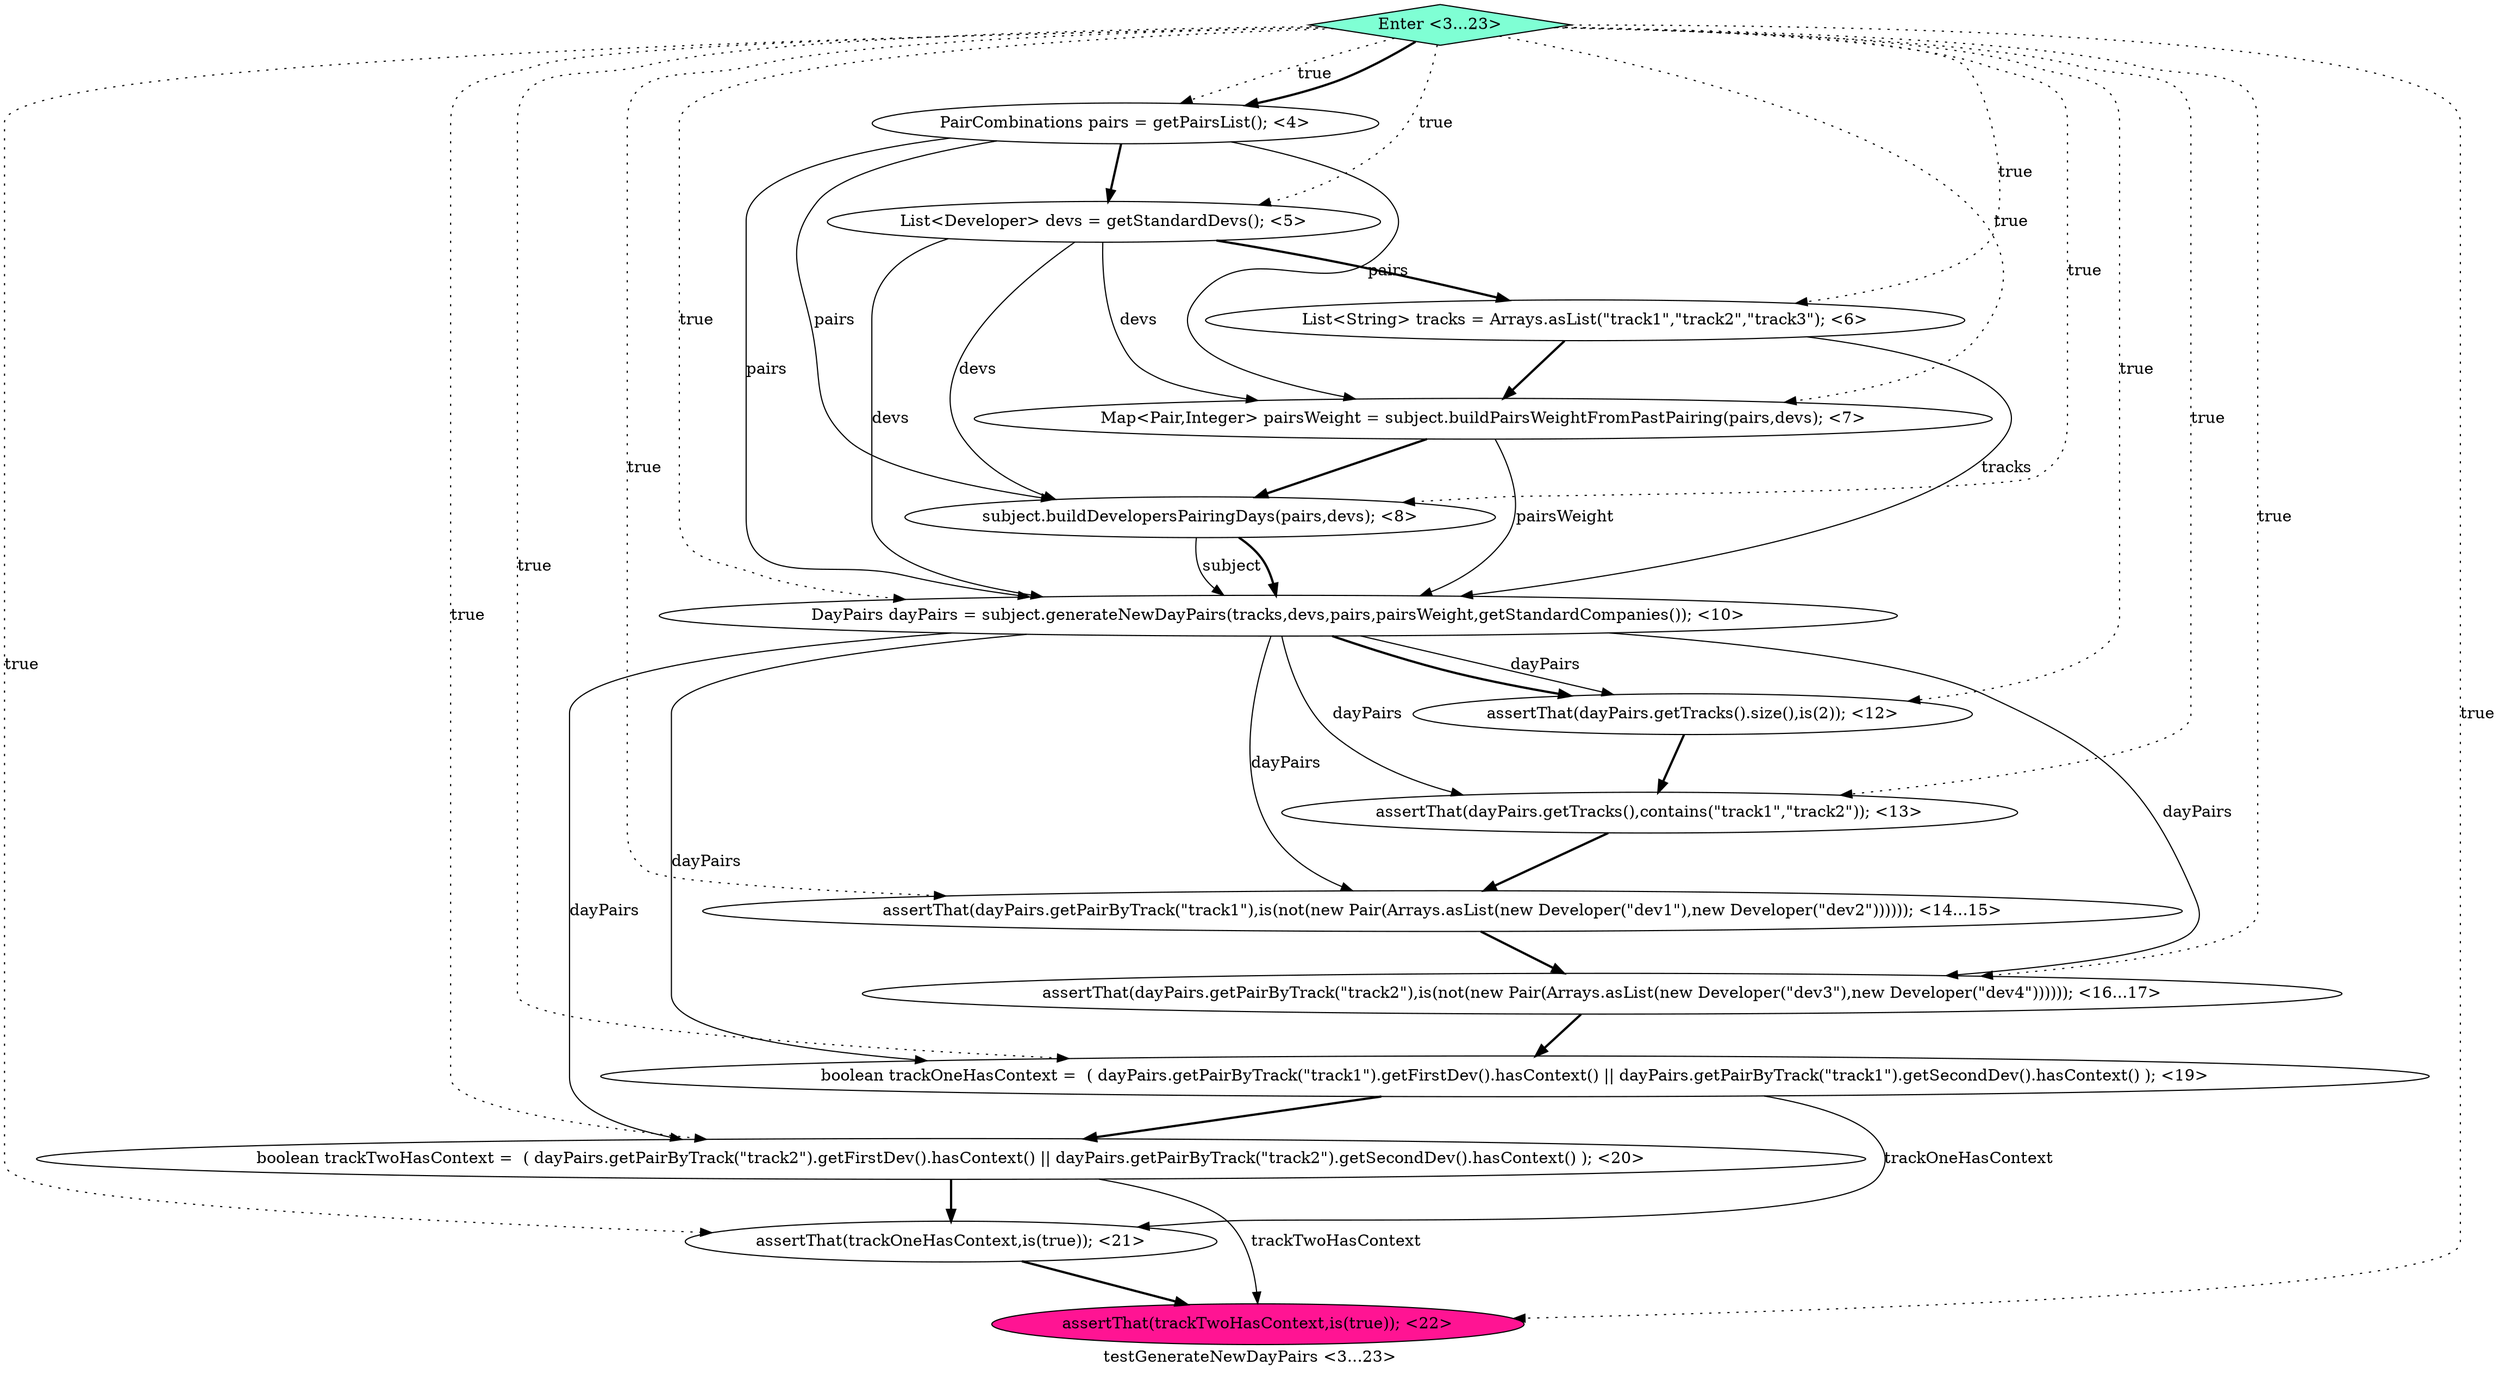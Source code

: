 digraph PDG {
label = "testGenerateNewDayPairs <3...23>";
0.8 [style = filled, label = "assertThat(dayPairs.getPairByTrack(\"track1\"),is(not(new Pair(Arrays.asList(new Developer(\"dev1\"),new Developer(\"dev2\")))))); <14...15>", fillcolor = white, shape = ellipse];
0.13 [style = filled, label = "assertThat(trackTwoHasContext,is(true)); <22>", fillcolor = deeppink, shape = ellipse];
0.3 [style = filled, label = "Map<Pair,Integer> pairsWeight = subject.buildPairsWeightFromPastPairing(pairs,devs); <7>", fillcolor = white, shape = ellipse];
0.11 [style = filled, label = "boolean trackTwoHasContext =  ( dayPairs.getPairByTrack(\"track2\").getFirstDev().hasContext() || dayPairs.getPairByTrack(\"track2\").getSecondDev().hasContext() ); <20>", fillcolor = white, shape = ellipse];
0.12 [style = filled, label = "assertThat(trackOneHasContext,is(true)); <21>", fillcolor = white, shape = ellipse];
0.0 [style = filled, label = "PairCombinations pairs = getPairsList(); <4>", fillcolor = white, shape = ellipse];
0.10 [style = filled, label = "boolean trackOneHasContext =  ( dayPairs.getPairByTrack(\"track1\").getFirstDev().hasContext() || dayPairs.getPairByTrack(\"track1\").getSecondDev().hasContext() ); <19>", fillcolor = white, shape = ellipse];
0.9 [style = filled, label = "assertThat(dayPairs.getPairByTrack(\"track2\"),is(not(new Pair(Arrays.asList(new Developer(\"dev3\"),new Developer(\"dev4\")))))); <16...17>", fillcolor = white, shape = ellipse];
0.6 [style = filled, label = "assertThat(dayPairs.getTracks().size(),is(2)); <12>", fillcolor = white, shape = ellipse];
0.14 [style = filled, label = "Enter <3...23>", fillcolor = aquamarine, shape = diamond];
0.2 [style = filled, label = "List<String> tracks = Arrays.asList(\"track1\",\"track2\",\"track3\"); <6>", fillcolor = white, shape = ellipse];
0.7 [style = filled, label = "assertThat(dayPairs.getTracks(),contains(\"track1\",\"track2\")); <13>", fillcolor = white, shape = ellipse];
0.4 [style = filled, label = "subject.buildDevelopersPairingDays(pairs,devs); <8>", fillcolor = white, shape = ellipse];
0.1 [style = filled, label = "List<Developer> devs = getStandardDevs(); <5>", fillcolor = white, shape = ellipse];
0.5 [style = filled, label = "DayPairs dayPairs = subject.generateNewDayPairs(tracks,devs,pairs,pairsWeight,getStandardCompanies()); <10>", fillcolor = white, shape = ellipse];
0.0 -> 0.1 [style = bold, label=""];
0.0 -> 0.3 [style = solid, label="pairs"];
0.0 -> 0.4 [style = solid, label="pairs"];
0.0 -> 0.5 [style = solid, label="pairs"];
0.1 -> 0.2 [style = bold, label=""];
0.1 -> 0.3 [style = solid, label="devs"];
0.1 -> 0.4 [style = solid, label="devs"];
0.1 -> 0.5 [style = solid, label="devs"];
0.2 -> 0.3 [style = bold, label=""];
0.2 -> 0.5 [style = solid, label="tracks"];
0.3 -> 0.4 [style = bold, label=""];
0.3 -> 0.5 [style = solid, label="pairsWeight"];
0.4 -> 0.5 [style = solid, label="subject"];
0.4 -> 0.5 [style = bold, label=""];
0.5 -> 0.6 [style = solid, label="dayPairs"];
0.5 -> 0.6 [style = bold, label=""];
0.5 -> 0.7 [style = solid, label="dayPairs"];
0.5 -> 0.8 [style = solid, label="dayPairs"];
0.5 -> 0.9 [style = solid, label="dayPairs"];
0.5 -> 0.10 [style = solid, label="dayPairs"];
0.5 -> 0.11 [style = solid, label="dayPairs"];
0.6 -> 0.7 [style = bold, label=""];
0.7 -> 0.8 [style = bold, label=""];
0.8 -> 0.9 [style = bold, label=""];
0.9 -> 0.10 [style = bold, label=""];
0.10 -> 0.11 [style = bold, label=""];
0.10 -> 0.12 [style = solid, label="trackOneHasContext"];
0.11 -> 0.12 [style = bold, label=""];
0.11 -> 0.13 [style = solid, label="trackTwoHasContext"];
0.12 -> 0.13 [style = bold, label=""];
0.14 -> 0.0 [style = dotted, label="true"];
0.14 -> 0.0 [style = bold, label=""];
0.14 -> 0.1 [style = dotted, label="true"];
0.14 -> 0.2 [style = dotted, label="true"];
0.14 -> 0.3 [style = dotted, label="true"];
0.14 -> 0.4 [style = dotted, label="true"];
0.14 -> 0.5 [style = dotted, label="true"];
0.14 -> 0.6 [style = dotted, label="true"];
0.14 -> 0.7 [style = dotted, label="true"];
0.14 -> 0.8 [style = dotted, label="true"];
0.14 -> 0.9 [style = dotted, label="true"];
0.14 -> 0.10 [style = dotted, label="true"];
0.14 -> 0.11 [style = dotted, label="true"];
0.14 -> 0.12 [style = dotted, label="true"];
0.14 -> 0.13 [style = dotted, label="true"];
}
